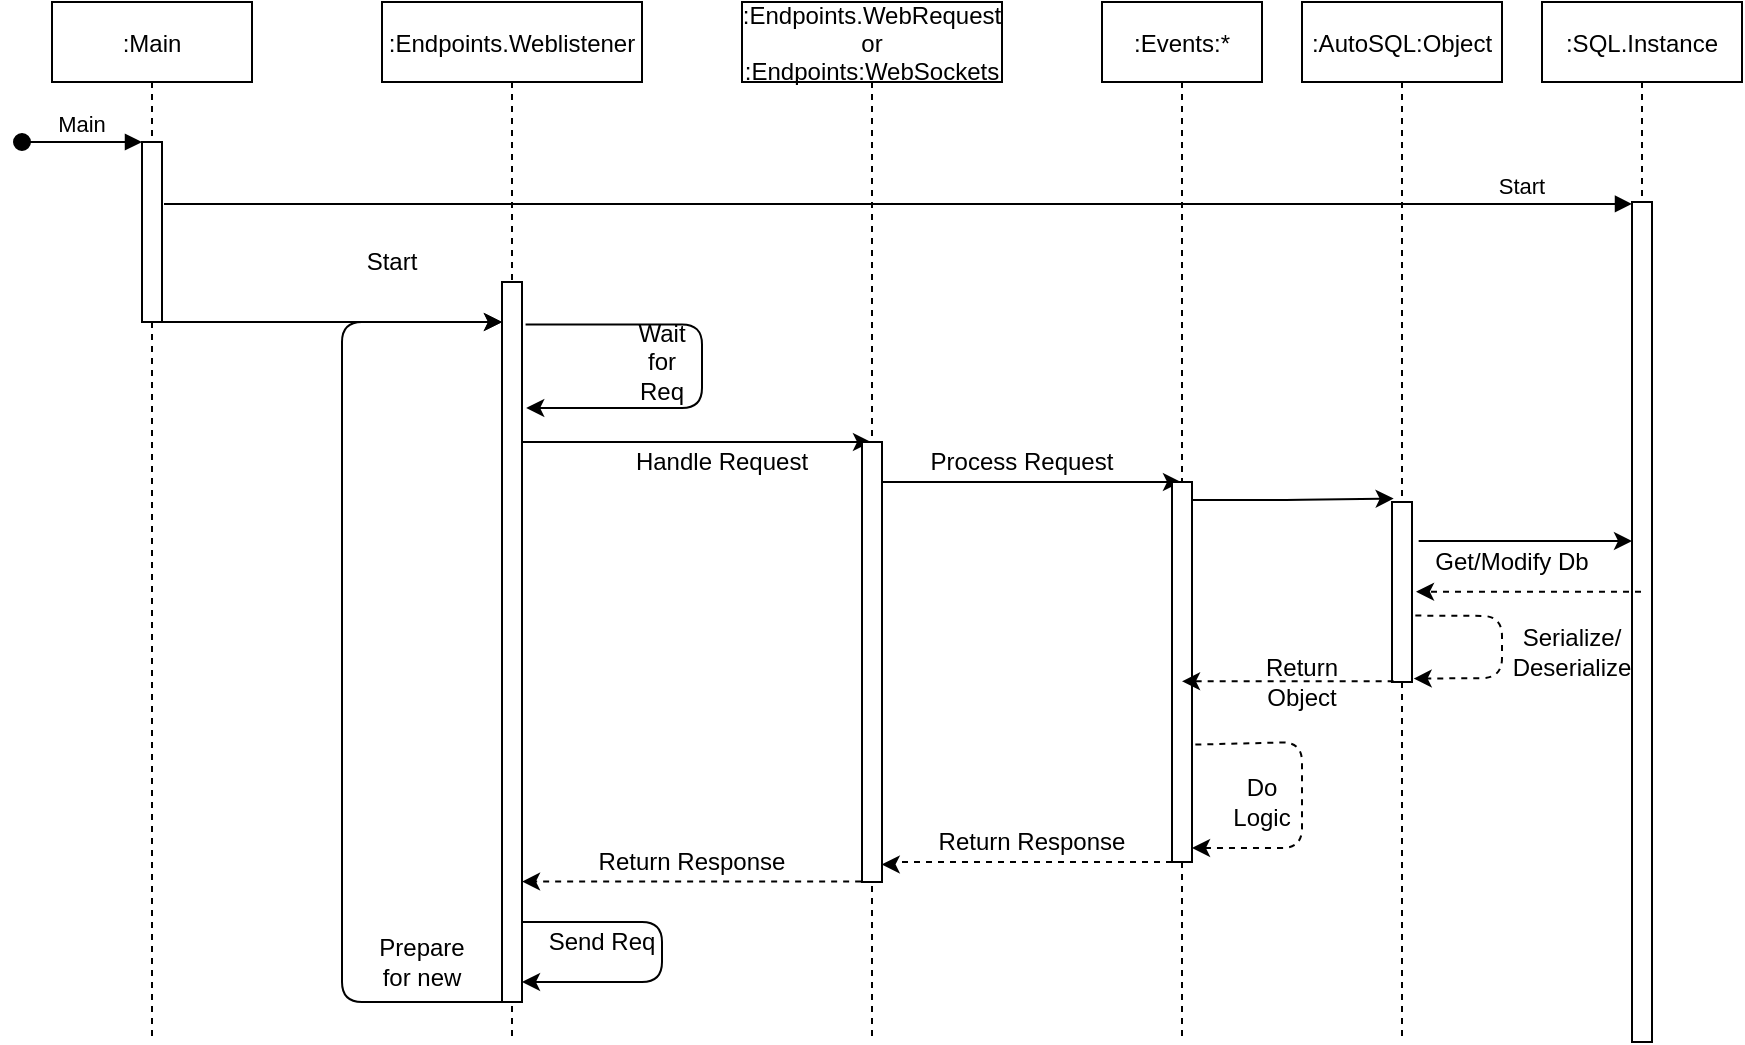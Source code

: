 <mxfile version="13.8.5" type="device"><diagram id="kgpKYQtTHZ0yAKxKKP6v" name="Page-1"><mxGraphModel dx="1185" dy="647" grid="1" gridSize="10" guides="1" tooltips="1" connect="1" arrows="1" fold="1" page="1" pageScale="1" pageWidth="850" pageHeight="1100" math="0" shadow="0"><root><mxCell id="0"/><mxCell id="1" parent="0"/><mxCell id="3nuBFxr9cyL0pnOWT2aG-1" value=":Main" style="shape=umlLifeline;perimeter=lifelinePerimeter;container=1;collapsible=0;recursiveResize=0;rounded=0;shadow=0;strokeWidth=1;" parent="1" vertex="1"><mxGeometry x="135" y="80" width="100" height="520" as="geometry"/></mxCell><mxCell id="3nuBFxr9cyL0pnOWT2aG-2" value="" style="points=[];perimeter=orthogonalPerimeter;rounded=0;shadow=0;strokeWidth=1;" parent="3nuBFxr9cyL0pnOWT2aG-1" vertex="1"><mxGeometry x="45" y="70" width="10" height="90" as="geometry"/></mxCell><mxCell id="3nuBFxr9cyL0pnOWT2aG-3" value="Main" style="verticalAlign=bottom;startArrow=oval;endArrow=block;startSize=8;shadow=0;strokeWidth=1;" parent="3nuBFxr9cyL0pnOWT2aG-1" target="3nuBFxr9cyL0pnOWT2aG-2" edge="1"><mxGeometry relative="1" as="geometry"><mxPoint x="-15" y="70" as="sourcePoint"/></mxGeometry></mxCell><mxCell id="mZUXsDeAjquW3T80ab_B-34" value="" style="edgeStyle=orthogonalEdgeStyle;rounded=0;orthogonalLoop=1;jettySize=auto;html=1;" edge="1" parent="1" target="mZUXsDeAjquW3T80ab_B-33"><mxGeometry relative="1" as="geometry"><mxPoint x="184" y="240" as="sourcePoint"/><Array as="points"><mxPoint x="184" y="240"/></Array></mxGeometry></mxCell><mxCell id="mZUXsDeAjquW3T80ab_B-25" value=":SQL.Instance" style="shape=umlLifeline;perimeter=lifelinePerimeter;container=1;collapsible=0;recursiveResize=0;rounded=0;shadow=0;strokeWidth=1;" vertex="1" parent="1"><mxGeometry x="880" y="80" width="100" height="520" as="geometry"/></mxCell><mxCell id="mZUXsDeAjquW3T80ab_B-26" value="" style="points=[];perimeter=orthogonalPerimeter;rounded=0;shadow=0;strokeWidth=1;" vertex="1" parent="mZUXsDeAjquW3T80ab_B-25"><mxGeometry x="45" y="100" width="10" height="420" as="geometry"/></mxCell><mxCell id="mZUXsDeAjquW3T80ab_B-27" value="Start" style="verticalAlign=bottom;startArrow=none;endArrow=block;startSize=8;shadow=0;strokeWidth=1;exitX=1.1;exitY=0.344;exitDx=0;exitDy=0;exitPerimeter=0;startFill=0;" edge="1" parent="1" target="mZUXsDeAjquW3T80ab_B-26" source="3nuBFxr9cyL0pnOWT2aG-2"><mxGeometry x="0.85" relative="1" as="geometry"><mxPoint x="285" y="150" as="sourcePoint"/><mxPoint as="offset"/></mxGeometry></mxCell><mxCell id="mZUXsDeAjquW3T80ab_B-44" value="" style="edgeStyle=orthogonalEdgeStyle;rounded=0;orthogonalLoop=1;jettySize=auto;html=1;startArrow=none;startFill=0;" edge="1" parent="1" source="mZUXsDeAjquW3T80ab_B-32" target="mZUXsDeAjquW3T80ab_B-41"><mxGeometry relative="1" as="geometry"><Array as="points"><mxPoint x="470" y="300"/><mxPoint x="470" y="300"/></Array></mxGeometry></mxCell><mxCell id="mZUXsDeAjquW3T80ab_B-32" value=":Endpoints.Weblistener" style="shape=umlLifeline;perimeter=lifelinePerimeter;container=1;collapsible=0;recursiveResize=0;rounded=0;shadow=0;strokeWidth=1;" vertex="1" parent="1"><mxGeometry x="300" y="80" width="130" height="520" as="geometry"/></mxCell><mxCell id="mZUXsDeAjquW3T80ab_B-33" value="" style="points=[];perimeter=orthogonalPerimeter;rounded=0;shadow=0;strokeWidth=1;" vertex="1" parent="mZUXsDeAjquW3T80ab_B-32"><mxGeometry x="60" y="140" width="10" height="360" as="geometry"/></mxCell><mxCell id="mZUXsDeAjquW3T80ab_B-38" value="" style="edgeStyle=orthogonalEdgeStyle;rounded=1;orthogonalLoop=1;jettySize=auto;html=1;startArrow=none;startFill=0;entryX=1.214;entryY=0.176;entryDx=0;entryDy=0;entryPerimeter=0;exitX=1.179;exitY=0.059;exitDx=0;exitDy=0;exitPerimeter=0;" edge="1" parent="mZUXsDeAjquW3T80ab_B-32" source="mZUXsDeAjquW3T80ab_B-33" target="mZUXsDeAjquW3T80ab_B-33"><mxGeometry relative="1" as="geometry"><mxPoint x="73" y="161" as="sourcePoint"/><mxPoint x="267" y="168.41" as="targetPoint"/><Array as="points"><mxPoint x="160" y="161"/><mxPoint x="160" y="203"/><mxPoint x="72" y="203"/></Array></mxGeometry></mxCell><mxCell id="mZUXsDeAjquW3T80ab_B-60" value="" style="endArrow=classic;html=1;exitX=0.6;exitY=1;exitDx=0;exitDy=0;exitPerimeter=0;" edge="1" parent="mZUXsDeAjquW3T80ab_B-32" source="mZUXsDeAjquW3T80ab_B-33"><mxGeometry width="50" height="50" relative="1" as="geometry"><mxPoint x="90" y="350" as="sourcePoint"/><mxPoint x="60" y="160" as="targetPoint"/><Array as="points"><mxPoint x="-20" y="500"/><mxPoint x="-20" y="160"/></Array></mxGeometry></mxCell><mxCell id="mZUXsDeAjquW3T80ab_B-35" value="Start" style="text;html=1;strokeColor=none;fillColor=none;align=center;verticalAlign=middle;whiteSpace=wrap;rounded=0;" vertex="1" parent="1"><mxGeometry x="285" y="200" width="40" height="20" as="geometry"/></mxCell><mxCell id="mZUXsDeAjquW3T80ab_B-39" value="Wait for Req" style="text;html=1;strokeColor=none;fillColor=none;align=center;verticalAlign=middle;whiteSpace=wrap;rounded=0;" vertex="1" parent="1"><mxGeometry x="420" y="250" width="40" height="20" as="geometry"/></mxCell><mxCell id="mZUXsDeAjquW3T80ab_B-50" value="" style="edgeStyle=orthogonalEdgeStyle;rounded=0;orthogonalLoop=1;jettySize=auto;html=1;startArrow=none;startFill=0;" edge="1" parent="1" source="mZUXsDeAjquW3T80ab_B-41" target="mZUXsDeAjquW3T80ab_B-48"><mxGeometry relative="1" as="geometry"><Array as="points"><mxPoint x="630" y="320"/><mxPoint x="630" y="320"/></Array></mxGeometry></mxCell><mxCell id="mZUXsDeAjquW3T80ab_B-41" value=":Endpoints.WebRequest&#10;or&#10;:Endpoints:WebSockets" style="shape=umlLifeline;perimeter=lifelinePerimeter;container=1;collapsible=0;recursiveResize=0;rounded=0;shadow=0;strokeWidth=1;" vertex="1" parent="1"><mxGeometry x="480" y="80" width="130" height="520" as="geometry"/></mxCell><mxCell id="mZUXsDeAjquW3T80ab_B-42" value="" style="points=[];perimeter=orthogonalPerimeter;rounded=0;shadow=0;strokeWidth=1;" vertex="1" parent="mZUXsDeAjquW3T80ab_B-41"><mxGeometry x="60" y="220" width="10" height="220" as="geometry"/></mxCell><mxCell id="mZUXsDeAjquW3T80ab_B-45" value="Handle Request" style="text;html=1;strokeColor=none;fillColor=none;align=center;verticalAlign=middle;whiteSpace=wrap;rounded=0;" vertex="1" parent="1"><mxGeometry x="420" y="300" width="100" height="20" as="geometry"/></mxCell><mxCell id="mZUXsDeAjquW3T80ab_B-48" value=":Events:*" style="shape=umlLifeline;perimeter=lifelinePerimeter;container=1;collapsible=0;recursiveResize=0;rounded=0;shadow=0;strokeWidth=1;" vertex="1" parent="1"><mxGeometry x="660" y="80" width="80" height="520" as="geometry"/></mxCell><mxCell id="mZUXsDeAjquW3T80ab_B-49" value="" style="points=[];perimeter=orthogonalPerimeter;rounded=0;shadow=0;strokeWidth=1;" vertex="1" parent="mZUXsDeAjquW3T80ab_B-48"><mxGeometry x="35" y="240" width="10" height="190" as="geometry"/></mxCell><mxCell id="mZUXsDeAjquW3T80ab_B-77" value="" style="endArrow=classic;html=1;dashed=1;strokeColor=#000000;exitX=1.167;exitY=0.691;exitDx=0;exitDy=0;exitPerimeter=0;entryX=1;entryY=0.963;entryDx=0;entryDy=0;entryPerimeter=0;" edge="1" parent="mZUXsDeAjquW3T80ab_B-48" source="mZUXsDeAjquW3T80ab_B-49" target="mZUXsDeAjquW3T80ab_B-49"><mxGeometry width="50" height="50" relative="1" as="geometry"><mxPoint x="-60" y="260" as="sourcePoint"/><mxPoint x="-10" y="210" as="targetPoint"/><Array as="points"><mxPoint x="100" y="370"/><mxPoint x="100" y="423"/></Array></mxGeometry></mxCell><mxCell id="mZUXsDeAjquW3T80ab_B-52" value="" style="edgeStyle=orthogonalEdgeStyle;rounded=0;orthogonalLoop=1;jettySize=auto;html=1;startArrow=none;startFill=0;entryX=0.986;entryY=0.96;entryDx=0;entryDy=0;entryPerimeter=0;dashed=1;" edge="1" parent="1" source="mZUXsDeAjquW3T80ab_B-49" target="mZUXsDeAjquW3T80ab_B-42"><mxGeometry relative="1" as="geometry"><Array as="points"><mxPoint x="552" y="510"/><mxPoint x="552" y="511"/></Array></mxGeometry></mxCell><mxCell id="mZUXsDeAjquW3T80ab_B-53" value="Process Request" style="text;html=1;strokeColor=none;fillColor=none;align=center;verticalAlign=middle;whiteSpace=wrap;rounded=0;" vertex="1" parent="1"><mxGeometry x="570" y="300" width="100" height="20" as="geometry"/></mxCell><mxCell id="mZUXsDeAjquW3T80ab_B-54" value="Return Response" style="text;html=1;strokeColor=none;fillColor=none;align=center;verticalAlign=middle;whiteSpace=wrap;rounded=0;" vertex="1" parent="1"><mxGeometry x="560" y="490" width="130" height="20" as="geometry"/></mxCell><mxCell id="mZUXsDeAjquW3T80ab_B-57" value="" style="endArrow=classic;html=1;" edge="1" parent="1"><mxGeometry width="50" height="50" relative="1" as="geometry"><mxPoint x="370" y="540" as="sourcePoint"/><mxPoint x="370" y="570" as="targetPoint"/><Array as="points"><mxPoint x="410" y="540"/><mxPoint x="440" y="540"/><mxPoint x="440" y="570"/></Array></mxGeometry></mxCell><mxCell id="mZUXsDeAjquW3T80ab_B-58" value="Send Req" style="text;html=1;strokeColor=none;fillColor=none;align=center;verticalAlign=middle;whiteSpace=wrap;rounded=0;" vertex="1" parent="1"><mxGeometry x="380" y="540" width="60" height="20" as="geometry"/></mxCell><mxCell id="mZUXsDeAjquW3T80ab_B-61" value="Prepare for new" style="text;html=1;strokeColor=none;fillColor=none;align=center;verticalAlign=middle;whiteSpace=wrap;rounded=0;" vertex="1" parent="1"><mxGeometry x="300" y="550" width="40" height="20" as="geometry"/></mxCell><mxCell id="mZUXsDeAjquW3T80ab_B-65" value=":AutoSQL:Object" style="shape=umlLifeline;perimeter=lifelinePerimeter;container=1;collapsible=0;recursiveResize=0;rounded=0;shadow=0;strokeWidth=1;" vertex="1" parent="1"><mxGeometry x="760" y="80" width="100" height="520" as="geometry"/></mxCell><mxCell id="mZUXsDeAjquW3T80ab_B-66" value="" style="points=[];perimeter=orthogonalPerimeter;rounded=0;shadow=0;strokeWidth=1;" vertex="1" parent="mZUXsDeAjquW3T80ab_B-65"><mxGeometry x="45" y="250" width="10" height="90" as="geometry"/></mxCell><mxCell id="mZUXsDeAjquW3T80ab_B-73" value="" style="endArrow=classic;html=1;dashed=1;strokeColor=#000000;exitX=1.167;exitY=0.631;exitDx=0;exitDy=0;exitPerimeter=0;entryX=1.083;entryY=0.981;entryDx=0;entryDy=0;entryPerimeter=0;" edge="1" parent="mZUXsDeAjquW3T80ab_B-65" source="mZUXsDeAjquW3T80ab_B-66" target="mZUXsDeAjquW3T80ab_B-66"><mxGeometry width="50" height="50" relative="1" as="geometry"><mxPoint x="-160" y="270" as="sourcePoint"/><mxPoint x="-110" y="220" as="targetPoint"/><Array as="points"><mxPoint x="100" y="307"/><mxPoint x="100" y="338"/></Array></mxGeometry></mxCell><mxCell id="mZUXsDeAjquW3T80ab_B-68" value="" style="edgeStyle=orthogonalEdgeStyle;rounded=1;orthogonalLoop=1;jettySize=auto;html=1;startArrow=none;startFill=0;entryX=0.083;entryY=-0.019;entryDx=0;entryDy=0;entryPerimeter=0;" edge="1" parent="1" source="mZUXsDeAjquW3T80ab_B-49" target="mZUXsDeAjquW3T80ab_B-66"><mxGeometry relative="1" as="geometry"><mxPoint x="805" y="339" as="targetPoint"/><Array as="points"><mxPoint x="750" y="329"/><mxPoint x="750" y="329"/></Array></mxGeometry></mxCell><mxCell id="mZUXsDeAjquW3T80ab_B-69" value="" style="endArrow=classic;html=1;exitX=1.333;exitY=0.217;exitDx=0;exitDy=0;exitPerimeter=0;" edge="1" parent="1" source="mZUXsDeAjquW3T80ab_B-66" target="mZUXsDeAjquW3T80ab_B-26"><mxGeometry width="50" height="50" relative="1" as="geometry"><mxPoint x="600" y="360" as="sourcePoint"/><mxPoint x="650" y="310" as="targetPoint"/></mxGeometry></mxCell><mxCell id="mZUXsDeAjquW3T80ab_B-70" value="" style="endArrow=classic;html=1;dashed=1;entryX=1.2;entryY=0.498;entryDx=0;entryDy=0;entryPerimeter=0;" edge="1" parent="1" source="mZUXsDeAjquW3T80ab_B-25" target="mZUXsDeAjquW3T80ab_B-66"><mxGeometry width="50" height="50" relative="1" as="geometry"><mxPoint x="920" y="360" as="sourcePoint"/><mxPoint x="650" y="310" as="targetPoint"/></mxGeometry></mxCell><mxCell id="mZUXsDeAjquW3T80ab_B-71" value="Get/Modify Db" style="text;html=1;strokeColor=none;fillColor=none;align=center;verticalAlign=middle;whiteSpace=wrap;rounded=0;" vertex="1" parent="1"><mxGeometry x="820" y="350" width="90" height="20" as="geometry"/></mxCell><mxCell id="mZUXsDeAjquW3T80ab_B-74" value="Serialize/&lt;br&gt;Deserialize" style="text;html=1;strokeColor=none;fillColor=none;align=center;verticalAlign=middle;whiteSpace=wrap;rounded=0;" vertex="1" parent="1"><mxGeometry x="870" y="380" width="50" height="50" as="geometry"/></mxCell><mxCell id="mZUXsDeAjquW3T80ab_B-75" value="" style="endArrow=classic;html=1;dashed=1;strokeColor=#000000;exitX=0.083;exitY=0.996;exitDx=0;exitDy=0;exitPerimeter=0;" edge="1" parent="1" source="mZUXsDeAjquW3T80ab_B-66" target="mZUXsDeAjquW3T80ab_B-48"><mxGeometry width="50" height="50" relative="1" as="geometry"><mxPoint x="600" y="350" as="sourcePoint"/><mxPoint x="650" y="300" as="targetPoint"/></mxGeometry></mxCell><mxCell id="mZUXsDeAjquW3T80ab_B-76" value="Return Object" style="text;html=1;strokeColor=none;fillColor=none;align=center;verticalAlign=middle;whiteSpace=wrap;rounded=0;" vertex="1" parent="1"><mxGeometry x="740" y="410" width="40" height="20" as="geometry"/></mxCell><mxCell id="mZUXsDeAjquW3T80ab_B-78" value="Do Logic" style="text;html=1;strokeColor=none;fillColor=none;align=center;verticalAlign=middle;whiteSpace=wrap;rounded=0;" vertex="1" parent="1"><mxGeometry x="720" y="470" width="40" height="20" as="geometry"/></mxCell><mxCell id="mZUXsDeAjquW3T80ab_B-81" value="" style="endArrow=classic;html=1;dashed=1;strokeColor=#000000;exitX=-0.043;exitY=0.999;exitDx=0;exitDy=0;exitPerimeter=0;" edge="1" parent="1" source="mZUXsDeAjquW3T80ab_B-42" target="mZUXsDeAjquW3T80ab_B-33"><mxGeometry width="50" height="50" relative="1" as="geometry"><mxPoint x="490" y="440" as="sourcePoint"/><mxPoint x="540" y="390" as="targetPoint"/></mxGeometry></mxCell><mxCell id="mZUXsDeAjquW3T80ab_B-82" value="Return Response" style="text;html=1;strokeColor=none;fillColor=none;align=center;verticalAlign=middle;whiteSpace=wrap;rounded=0;" vertex="1" parent="1"><mxGeometry x="390" y="500" width="130" height="20" as="geometry"/></mxCell></root></mxGraphModel></diagram></mxfile>